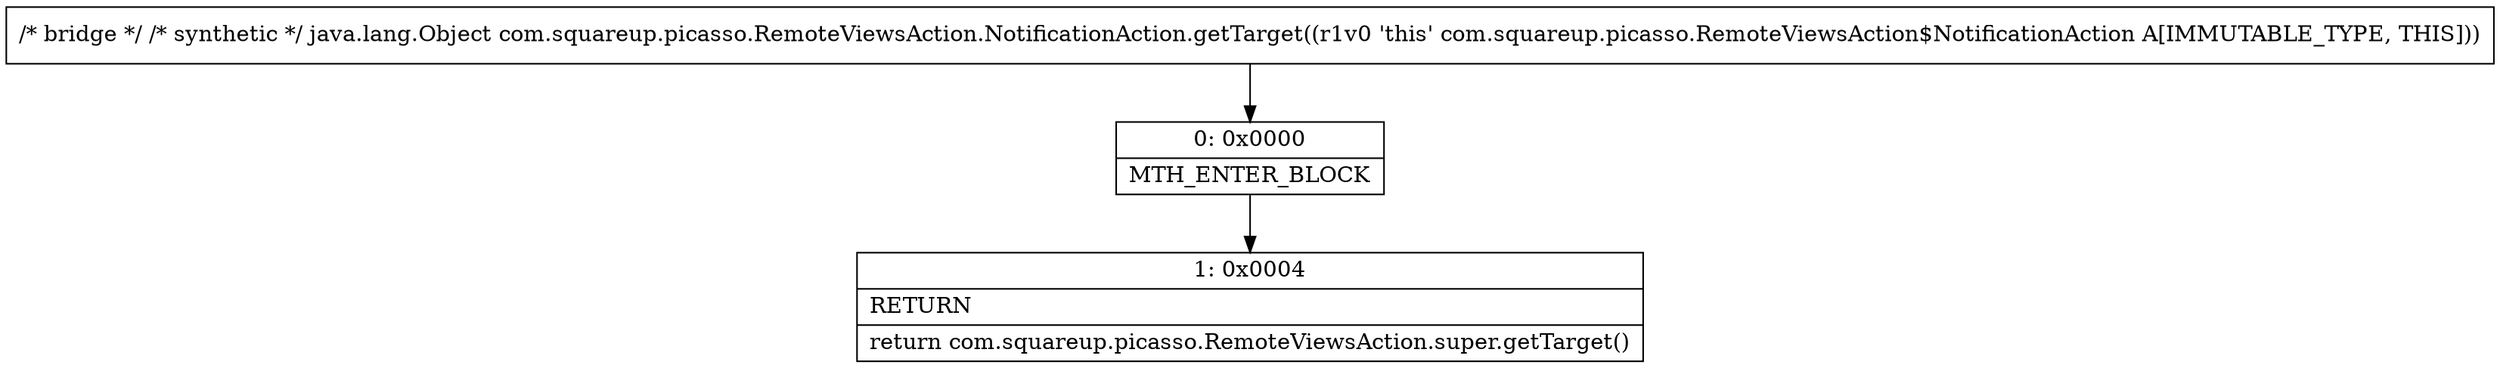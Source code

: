 digraph "CFG forcom.squareup.picasso.RemoteViewsAction.NotificationAction.getTarget()Ljava\/lang\/Object;" {
Node_0 [shape=record,label="{0\:\ 0x0000|MTH_ENTER_BLOCK\l}"];
Node_1 [shape=record,label="{1\:\ 0x0004|RETURN\l|return com.squareup.picasso.RemoteViewsAction.super.getTarget()\l}"];
MethodNode[shape=record,label="{\/* bridge *\/ \/* synthetic *\/ java.lang.Object com.squareup.picasso.RemoteViewsAction.NotificationAction.getTarget((r1v0 'this' com.squareup.picasso.RemoteViewsAction$NotificationAction A[IMMUTABLE_TYPE, THIS])) }"];
MethodNode -> Node_0;
Node_0 -> Node_1;
}

